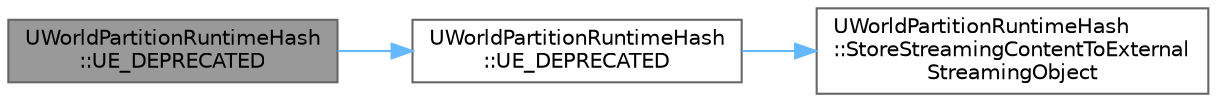 digraph "UWorldPartitionRuntimeHash::UE_DEPRECATED"
{
 // INTERACTIVE_SVG=YES
 // LATEX_PDF_SIZE
  bgcolor="transparent";
  edge [fontname=Helvetica,fontsize=10,labelfontname=Helvetica,labelfontsize=10];
  node [fontname=Helvetica,fontsize=10,shape=box,height=0.2,width=0.4];
  rankdir="LR";
  Node1 [id="Node000001",label="UWorldPartitionRuntimeHash\l::UE_DEPRECATED",height=0.2,width=0.4,color="gray40", fillcolor="grey60", style="filled", fontcolor="black",tooltip=" "];
  Node1 -> Node2 [id="edge1_Node000001_Node000002",color="steelblue1",style="solid",tooltip=" "];
  Node2 [id="Node000002",label="UWorldPartitionRuntimeHash\l::UE_DEPRECATED",height=0.2,width=0.4,color="grey40", fillcolor="white", style="filled",URL="$dd/d78/classUWorldPartitionRuntimeHash.html#a6b2febdcc456c8538d3759dcbd84f03c",tooltip=" "];
  Node2 -> Node3 [id="edge2_Node000002_Node000003",color="steelblue1",style="solid",tooltip=" "];
  Node3 [id="Node000003",label="UWorldPartitionRuntimeHash\l::StoreStreamingContentToExternal\lStreamingObject",height=0.2,width=0.4,color="grey40", fillcolor="white", style="filled",URL="$dd/d78/classUWorldPartitionRuntimeHash.html#a6236d38bb5aecc73107508ec36b89979",tooltip=" "];
}
